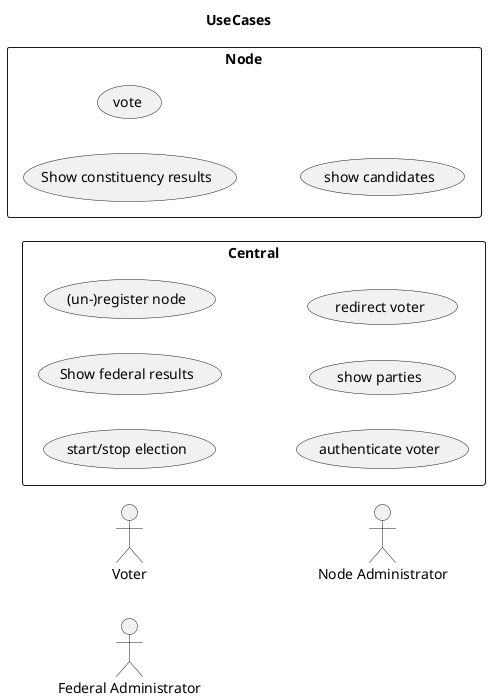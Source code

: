 @startuml
title UseCases
left to right direction

actor Voter
actor central_admin as "Federal Administrator"
actor node_admin as "Node Administrator"


rectangle "Central"{
    usecase start_stop as "start/stop election"
    usecase results as "Show federal results"
    usecase register_node as "(un-)register node"
    usecase authenticate_voter as "authenticate voter"
    usecase show_parties as "show parties"
    usecase redirect_voter as "redirect voter"
}


rectangle "Node"{
    usecase constituency_results as "Show constituency results"
    usecase vote
    usecase show_candidates as "show candidates"
    usecase show_parties as "show parties"  
}


@enduml
